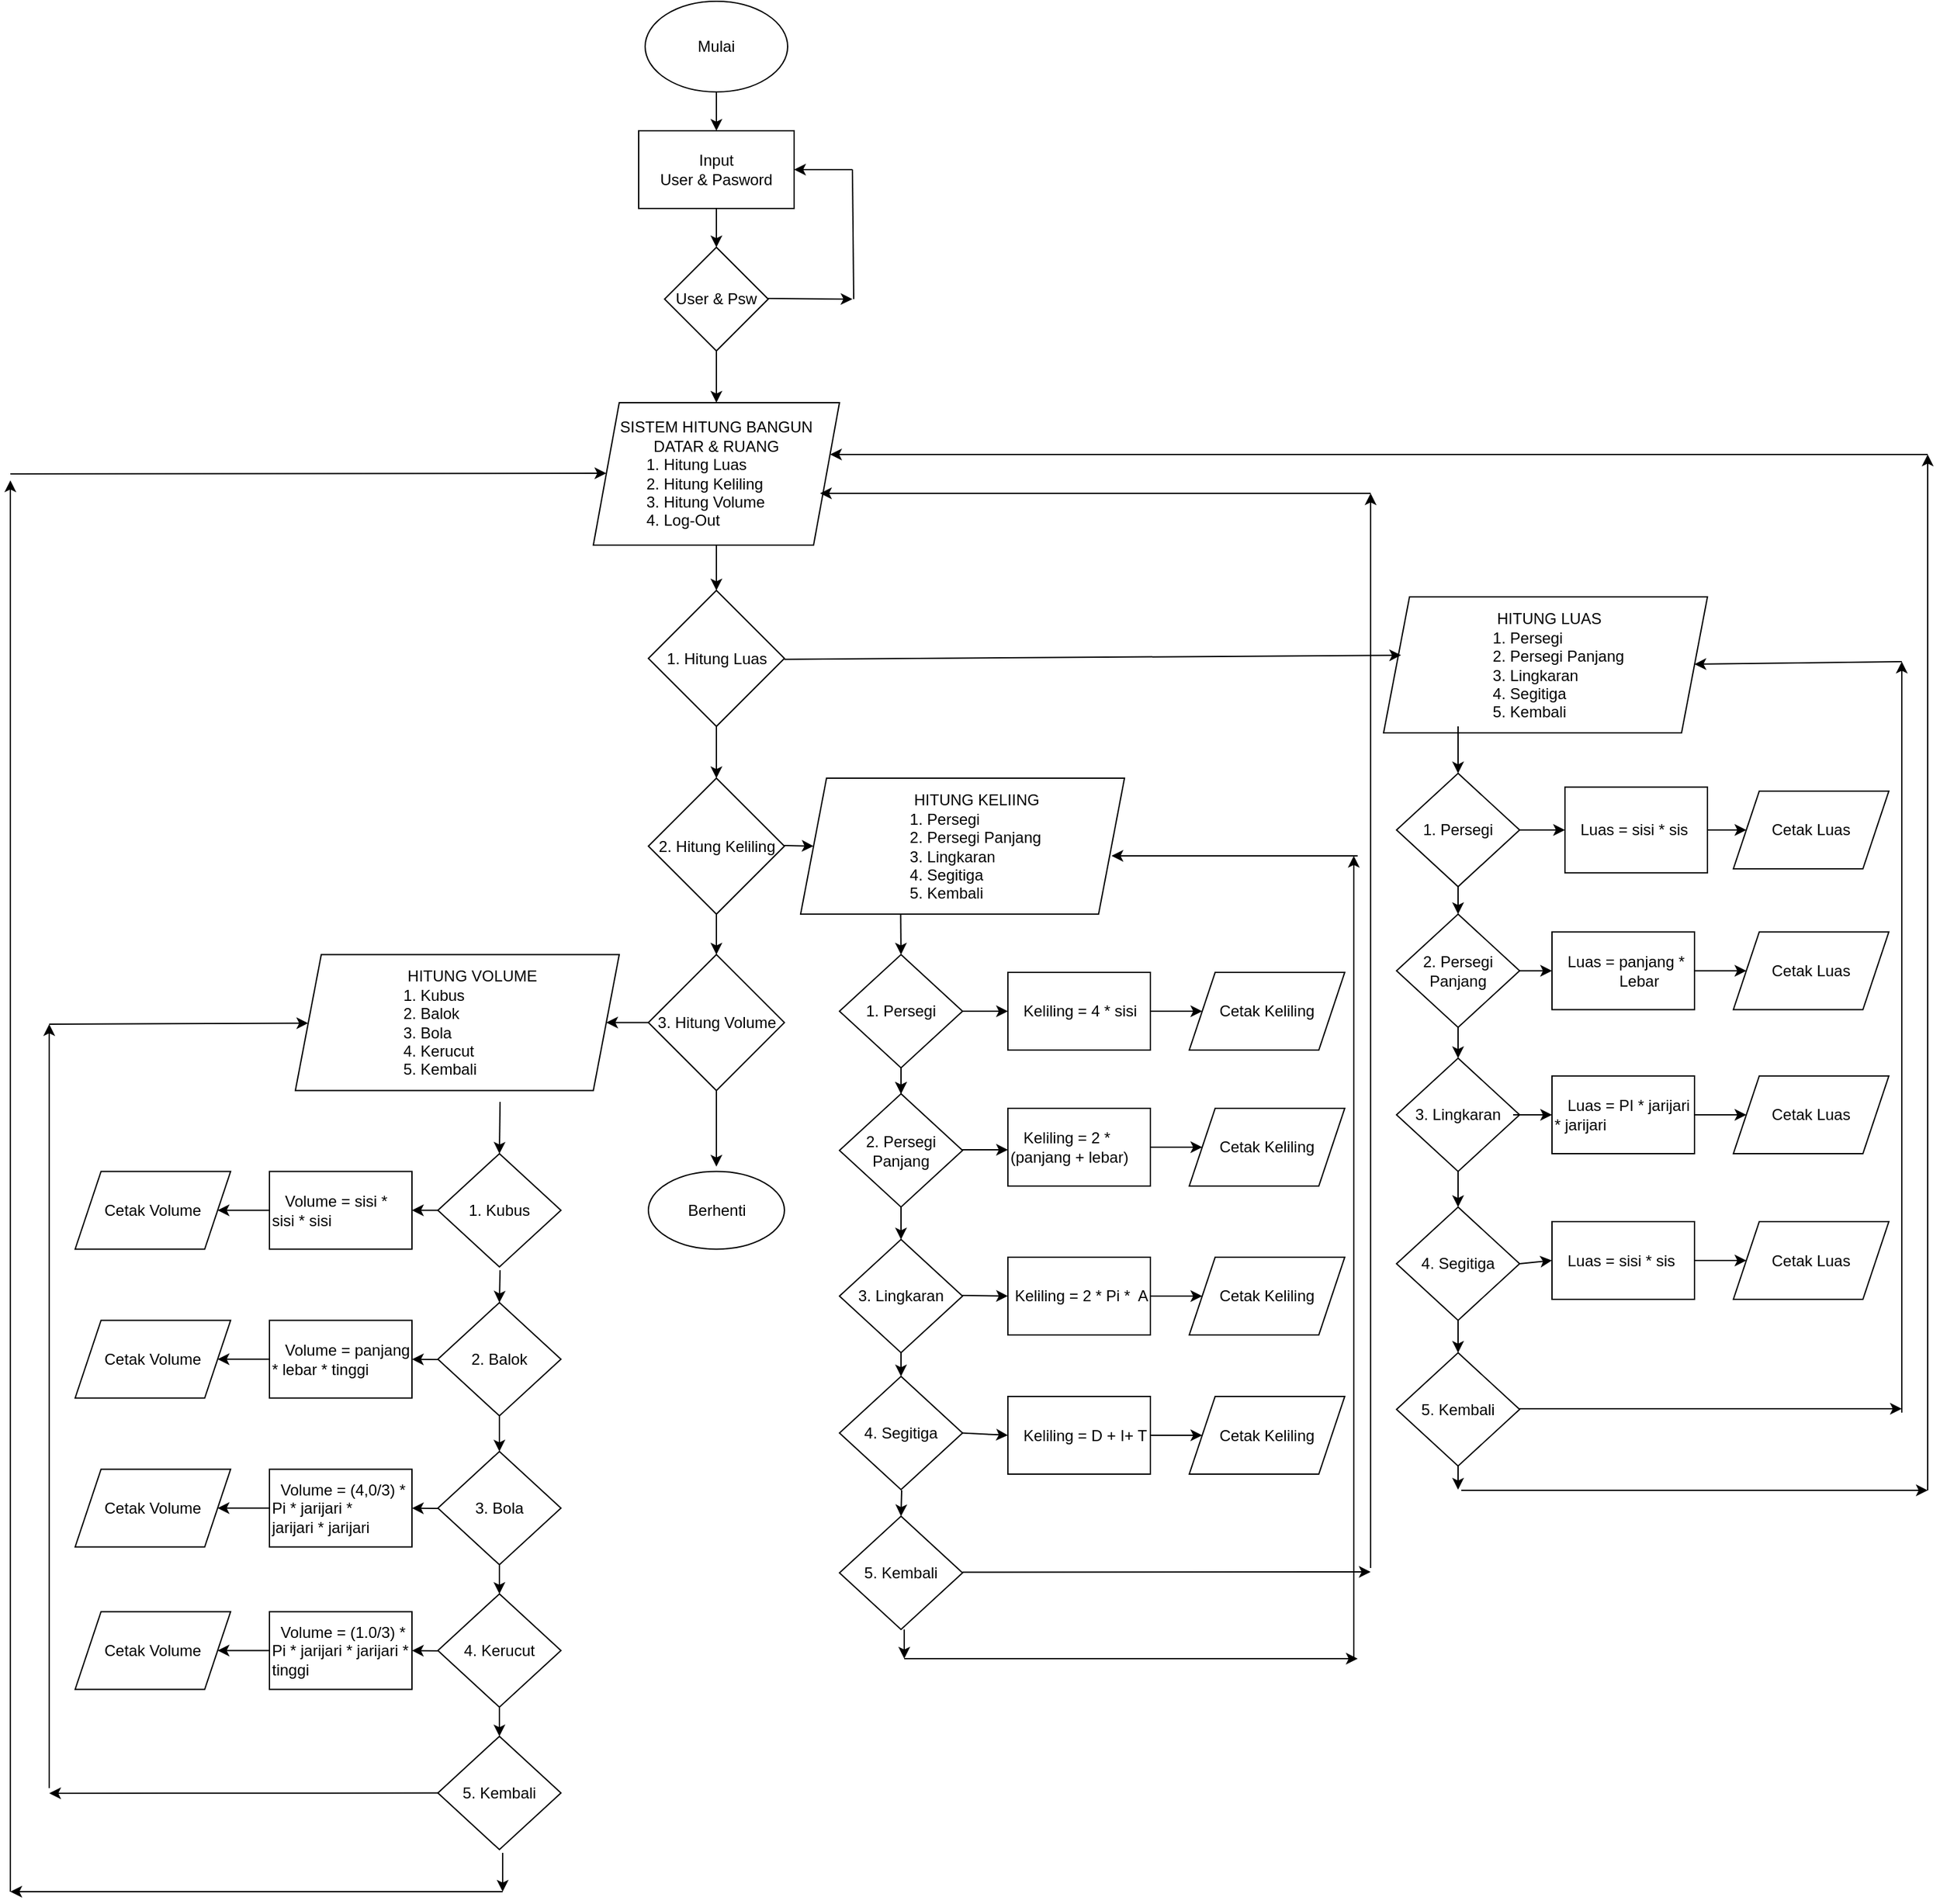<mxfile version="26.1.0">
  <diagram name="Halaman-1" id="3PcKZnxxp-DBiOqIdGMN">
    <mxGraphModel dx="1861" dy="493" grid="1" gridSize="10" guides="1" tooltips="1" connect="1" arrows="1" fold="1" page="1" pageScale="1" pageWidth="827" pageHeight="1169" math="0" shadow="0">
      <root>
        <mxCell id="0" />
        <mxCell id="1" parent="0" />
        <mxCell id="jwof01YbPw_Facb6lPKc-1" value="Mulai" style="ellipse;whiteSpace=wrap;html=1;" parent="1" vertex="1">
          <mxGeometry x="190" y="20" width="110" height="70" as="geometry" />
        </mxCell>
        <mxCell id="jwof01YbPw_Facb6lPKc-2" value="&lt;div style=&quot;&quot;&gt;&amp;nbsp; &amp;nbsp;Luas = sisi * sis&lt;/div&gt;" style="rounded=0;whiteSpace=wrap;html=1;align=left;" parent="1" vertex="1">
          <mxGeometry x="900" y="626.88" width="110" height="66.25" as="geometry" />
        </mxCell>
        <mxCell id="jwof01YbPw_Facb6lPKc-4" value="Input&lt;div&gt;User &amp;amp; Pasword&lt;/div&gt;" style="rounded=0;whiteSpace=wrap;html=1;" parent="1" vertex="1">
          <mxGeometry x="185" y="120" width="120" height="60" as="geometry" />
        </mxCell>
        <mxCell id="jwof01YbPw_Facb6lPKc-5" value="User &amp;amp; Psw" style="rhombus;whiteSpace=wrap;html=1;" parent="1" vertex="1">
          <mxGeometry x="205" y="210" width="80" height="80" as="geometry" />
        </mxCell>
        <mxCell id="jwof01YbPw_Facb6lPKc-7" value="" style="endArrow=classic;html=1;rounded=0;exitX=0.5;exitY=1;exitDx=0;exitDy=0;entryX=0.5;entryY=0;entryDx=0;entryDy=0;" parent="1" source="jwof01YbPw_Facb6lPKc-1" target="jwof01YbPw_Facb6lPKc-4" edge="1">
          <mxGeometry width="50" height="50" relative="1" as="geometry">
            <mxPoint x="400" y="90" as="sourcePoint" />
            <mxPoint x="400" y="120" as="targetPoint" />
          </mxGeometry>
        </mxCell>
        <mxCell id="jwof01YbPw_Facb6lPKc-8" value="" style="endArrow=classic;html=1;rounded=0;exitX=0.5;exitY=1;exitDx=0;exitDy=0;" parent="1" source="jwof01YbPw_Facb6lPKc-4" edge="1">
          <mxGeometry width="50" height="50" relative="1" as="geometry">
            <mxPoint x="399.5" y="180" as="sourcePoint" />
            <mxPoint x="245" y="210" as="targetPoint" />
          </mxGeometry>
        </mxCell>
        <mxCell id="jwof01YbPw_Facb6lPKc-10" value="" style="endArrow=classic;html=1;rounded=0;entryX=1;entryY=0.5;entryDx=0;entryDy=0;" parent="1" target="jwof01YbPw_Facb6lPKc-4" edge="1">
          <mxGeometry width="50" height="50" relative="1" as="geometry">
            <mxPoint x="350" y="150" as="sourcePoint" />
            <mxPoint x="610" y="180" as="targetPoint" />
          </mxGeometry>
        </mxCell>
        <mxCell id="jwof01YbPw_Facb6lPKc-12" value="" style="endArrow=none;html=1;rounded=0;" parent="1" edge="1">
          <mxGeometry width="50" height="50" relative="1" as="geometry">
            <mxPoint x="351" y="250" as="sourcePoint" />
            <mxPoint x="350" y="150" as="targetPoint" />
          </mxGeometry>
        </mxCell>
        <mxCell id="jwof01YbPw_Facb6lPKc-13" value="" style="endArrow=classic;html=1;rounded=0;" parent="1" edge="1">
          <mxGeometry width="50" height="50" relative="1" as="geometry">
            <mxPoint x="285" y="249.5" as="sourcePoint" />
            <mxPoint x="350" y="250" as="targetPoint" />
          </mxGeometry>
        </mxCell>
        <mxCell id="jwof01YbPw_Facb6lPKc-14" value="&lt;div&gt;SISTEM HITUNG BANGUN DATAR &amp;amp; RUANG&lt;/div&gt;&lt;div style=&quot;text-align: left;&quot;&gt;&lt;span style=&quot;background-color: initial;&quot;&gt;&amp;nbsp; &amp;nbsp; &amp;nbsp; &amp;nbsp; &amp;nbsp; &amp;nbsp; 1. Hitung Luas&lt;/span&gt;&lt;/div&gt;&lt;div style=&quot;text-align: left;&quot;&gt;&lt;span style=&quot;background-color: initial;&quot;&gt;&amp;nbsp; &amp;nbsp; &amp;nbsp; &amp;nbsp; &amp;nbsp; &amp;nbsp; 2. Hitung Keliling&lt;/span&gt;&lt;/div&gt;&lt;div style=&quot;text-align: left;&quot;&gt;&lt;span style=&quot;background-color: initial;&quot;&gt;&amp;nbsp; &amp;nbsp; &amp;nbsp; &amp;nbsp; &amp;nbsp; &amp;nbsp; 3. Hitung Volume&lt;/span&gt;&lt;/div&gt;&lt;div style=&quot;text-align: left;&quot;&gt;&lt;span style=&quot;background-color: initial;&quot;&gt;&amp;nbsp; &amp;nbsp; &amp;nbsp; &amp;nbsp; &amp;nbsp; &amp;nbsp; 4. Log-Out&lt;/span&gt;&lt;span style=&quot;background-color: initial; text-align: center;&quot;&gt;&amp;nbsp;&lt;/span&gt;&lt;/div&gt;" style="shape=parallelogram;perimeter=parallelogramPerimeter;whiteSpace=wrap;html=1;fixedSize=1;" parent="1" vertex="1">
          <mxGeometry x="150" y="330" width="190" height="110" as="geometry" />
        </mxCell>
        <mxCell id="jwof01YbPw_Facb6lPKc-17" value="" style="endArrow=classic;html=1;rounded=0;entryX=0.5;entryY=0;entryDx=0;entryDy=0;exitX=0.5;exitY=1;exitDx=0;exitDy=0;" parent="1" source="jwof01YbPw_Facb6lPKc-5" target="jwof01YbPw_Facb6lPKc-14" edge="1">
          <mxGeometry width="50" height="50" relative="1" as="geometry">
            <mxPoint x="400" y="290" as="sourcePoint" />
            <mxPoint x="450" y="240" as="targetPoint" />
          </mxGeometry>
        </mxCell>
        <mxCell id="jwof01YbPw_Facb6lPKc-18" value="&lt;div style=&quot;text-align: left;&quot;&gt;&amp;nbsp; &amp;nbsp; &amp;nbsp; &amp;nbsp;HITUNG LUAS&lt;/div&gt;&lt;div style=&quot;text-align: left;&quot;&gt;&lt;span style=&quot;background-color: initial;&quot;&gt;&amp;nbsp; &amp;nbsp; &amp;nbsp; 1. Persegi&lt;/span&gt;&lt;/div&gt;&lt;div style=&quot;text-align: left;&quot;&gt;&lt;span style=&quot;background-color: initial;&quot;&gt;&amp;nbsp; &amp;nbsp; &amp;nbsp; 2. Persegi Panjang&lt;/span&gt;&lt;/div&gt;&lt;div style=&quot;text-align: left;&quot;&gt;&lt;span style=&quot;background-color: initial;&quot;&gt;&amp;nbsp; &amp;nbsp; &amp;nbsp; 3. Lingkaran&lt;/span&gt;&lt;/div&gt;&lt;div style=&quot;text-align: left;&quot;&gt;&lt;span style=&quot;background-color: initial;&quot;&gt;&amp;nbsp; &amp;nbsp; &amp;nbsp; 4. Segitiga&lt;/span&gt;&lt;/div&gt;&lt;div style=&quot;text-align: left;&quot;&gt;&lt;span style=&quot;background-color: initial;&quot;&gt;&amp;nbsp; &amp;nbsp; &amp;nbsp; 5. Kembali&lt;/span&gt;&lt;/div&gt;" style="shape=parallelogram;perimeter=parallelogramPerimeter;whiteSpace=wrap;html=1;fixedSize=1;" parent="1" vertex="1">
          <mxGeometry x="760" y="480" width="250" height="105" as="geometry" />
        </mxCell>
        <mxCell id="jwof01YbPw_Facb6lPKc-19" value="1. Hitung Luas" style="rhombus;whiteSpace=wrap;html=1;" parent="1" vertex="1">
          <mxGeometry x="192.5" y="475" width="105" height="105" as="geometry" />
        </mxCell>
        <mxCell id="jwof01YbPw_Facb6lPKc-21" value="2. Hitung Keliling" style="rhombus;whiteSpace=wrap;html=1;" parent="1" vertex="1">
          <mxGeometry x="192.5" y="620" width="105" height="105" as="geometry" />
        </mxCell>
        <mxCell id="jwof01YbPw_Facb6lPKc-22" value="3. Hitung Volume" style="rhombus;whiteSpace=wrap;html=1;" parent="1" vertex="1">
          <mxGeometry x="192.5" y="756.25" width="105" height="105" as="geometry" />
        </mxCell>
        <mxCell id="jwof01YbPw_Facb6lPKc-25" value="" style="endArrow=classic;html=1;rounded=0;exitX=0.5;exitY=1;exitDx=0;exitDy=0;entryX=0.5;entryY=0;entryDx=0;entryDy=0;" parent="1" source="jwof01YbPw_Facb6lPKc-14" target="jwof01YbPw_Facb6lPKc-19" edge="1">
          <mxGeometry width="50" height="50" relative="1" as="geometry">
            <mxPoint x="310" y="512.5" as="sourcePoint" />
            <mxPoint x="360" y="462.5" as="targetPoint" />
          </mxGeometry>
        </mxCell>
        <mxCell id="jwof01YbPw_Facb6lPKc-26" value="" style="endArrow=classic;html=1;rounded=0;entryX=0.054;entryY=0.429;entryDx=0;entryDy=0;entryPerimeter=0;" parent="1" target="jwof01YbPw_Facb6lPKc-18" edge="1">
          <mxGeometry width="50" height="50" relative="1" as="geometry">
            <mxPoint x="297.5" y="528.19" as="sourcePoint" />
            <mxPoint x="390" y="527" as="targetPoint" />
          </mxGeometry>
        </mxCell>
        <mxCell id="jwof01YbPw_Facb6lPKc-27" value="" style="endArrow=classic;html=1;rounded=0;exitX=0.5;exitY=1;exitDx=0;exitDy=0;entryX=0.5;entryY=0;entryDx=0;entryDy=0;" parent="1" source="jwof01YbPw_Facb6lPKc-19" target="jwof01YbPw_Facb6lPKc-21" edge="1">
          <mxGeometry width="50" height="50" relative="1" as="geometry">
            <mxPoint x="260" y="600" as="sourcePoint" />
            <mxPoint x="310" y="550" as="targetPoint" />
          </mxGeometry>
        </mxCell>
        <mxCell id="jwof01YbPw_Facb6lPKc-29" value="" style="endArrow=classic;html=1;rounded=0;exitX=0.5;exitY=1;exitDx=0;exitDy=0;entryX=0.5;entryY=0;entryDx=0;entryDy=0;" parent="1" source="jwof01YbPw_Facb6lPKc-21" target="jwof01YbPw_Facb6lPKc-22" edge="1">
          <mxGeometry width="50" height="50" relative="1" as="geometry">
            <mxPoint x="390" y="760" as="sourcePoint" />
            <mxPoint x="440" y="710" as="targetPoint" />
          </mxGeometry>
        </mxCell>
        <mxCell id="jwof01YbPw_Facb6lPKc-30" value="" style="endArrow=classic;html=1;rounded=0;exitX=0.5;exitY=1;exitDx=0;exitDy=0;entryX=0.5;entryY=0;entryDx=0;entryDy=0;" parent="1" source="jwof01YbPw_Facb6lPKc-22" edge="1">
          <mxGeometry width="50" height="50" relative="1" as="geometry">
            <mxPoint x="285" y="890" as="sourcePoint" />
            <mxPoint x="245" y="920" as="targetPoint" />
          </mxGeometry>
        </mxCell>
        <mxCell id="jwof01YbPw_Facb6lPKc-31" value="Berhenti" style="ellipse;whiteSpace=wrap;html=1;" parent="1" vertex="1">
          <mxGeometry x="192.5" y="923.75" width="105" height="60" as="geometry" />
        </mxCell>
        <mxCell id="jwof01YbPw_Facb6lPKc-33" value="&lt;div&gt;1. Persegi&lt;/div&gt;" style="rhombus;whiteSpace=wrap;html=1;" parent="1" vertex="1">
          <mxGeometry x="770" y="616.26" width="95" height="87.5" as="geometry" />
        </mxCell>
        <mxCell id="jwof01YbPw_Facb6lPKc-34" value="Cetak Luas" style="shape=parallelogram;perimeter=parallelogramPerimeter;whiteSpace=wrap;html=1;fixedSize=1;" parent="1" vertex="1">
          <mxGeometry x="1030" y="630" width="120" height="60" as="geometry" />
        </mxCell>
        <mxCell id="jwof01YbPw_Facb6lPKc-35" value="" style="endArrow=classic;html=1;rounded=0;entryX=0.5;entryY=0;entryDx=0;entryDy=0;exitX=0.23;exitY=0.952;exitDx=0;exitDy=0;exitPerimeter=0;" parent="1" source="jwof01YbPw_Facb6lPKc-18" target="jwof01YbPw_Facb6lPKc-33" edge="1">
          <mxGeometry width="50" height="50" relative="1" as="geometry">
            <mxPoint x="818" y="590" as="sourcePoint" />
            <mxPoint x="390" y="710" as="targetPoint" />
          </mxGeometry>
        </mxCell>
        <mxCell id="jwof01YbPw_Facb6lPKc-36" value="" style="endArrow=classic;html=1;rounded=0;entryX=0;entryY=0.5;entryDx=0;entryDy=0;exitX=1;exitY=0.5;exitDx=0;exitDy=0;" parent="1" source="jwof01YbPw_Facb6lPKc-33" target="jwof01YbPw_Facb6lPKc-2" edge="1">
          <mxGeometry width="50" height="50" relative="1" as="geometry">
            <mxPoint x="550" y="654" as="sourcePoint" />
            <mxPoint x="595" y="600" as="targetPoint" />
          </mxGeometry>
        </mxCell>
        <mxCell id="jwof01YbPw_Facb6lPKc-37" value="" style="endArrow=classic;html=1;rounded=0;entryX=0;entryY=0.5;entryDx=0;entryDy=0;exitX=1;exitY=0.5;exitDx=0;exitDy=0;" parent="1" source="jwof01YbPw_Facb6lPKc-2" target="jwof01YbPw_Facb6lPKc-34" edge="1">
          <mxGeometry width="50" height="50" relative="1" as="geometry">
            <mxPoint x="680" y="650" as="sourcePoint" />
            <mxPoint x="810" y="590" as="targetPoint" />
          </mxGeometry>
        </mxCell>
        <mxCell id="jwof01YbPw_Facb6lPKc-38" value="&lt;div&gt;2. Persegi Panjang&lt;/div&gt;" style="rhombus;whiteSpace=wrap;html=1;" parent="1" vertex="1">
          <mxGeometry x="770" y="725" width="95" height="87.5" as="geometry" />
        </mxCell>
        <mxCell id="jwof01YbPw_Facb6lPKc-39" value="&lt;div&gt;3. Lingkaran&lt;/div&gt;" style="rhombus;whiteSpace=wrap;html=1;" parent="1" vertex="1">
          <mxGeometry x="770" y="836.25" width="95" height="87.5" as="geometry" />
        </mxCell>
        <mxCell id="jwof01YbPw_Facb6lPKc-40" value="&lt;div&gt;4. Segitiga&lt;/div&gt;" style="rhombus;whiteSpace=wrap;html=1;" parent="1" vertex="1">
          <mxGeometry x="770" y="951.25" width="95" height="87.5" as="geometry" />
        </mxCell>
        <mxCell id="jwof01YbPw_Facb6lPKc-42" value="&lt;div style=&quot;&quot;&gt;&amp;nbsp; &amp;nbsp;Luas = panjang *&amp;nbsp; &amp;nbsp; &amp;nbsp; &amp;nbsp; &amp;nbsp; &amp;nbsp; &amp;nbsp; &amp;nbsp; &amp;nbsp;Lebar&lt;/div&gt;" style="rounded=0;whiteSpace=wrap;html=1;align=left;" parent="1" vertex="1">
          <mxGeometry x="890" y="738.75" width="110" height="60" as="geometry" />
        </mxCell>
        <mxCell id="jwof01YbPw_Facb6lPKc-43" value="Cetak Luas" style="shape=parallelogram;perimeter=parallelogramPerimeter;whiteSpace=wrap;html=1;fixedSize=1;" parent="1" vertex="1">
          <mxGeometry x="1030" y="738.75" width="120" height="60" as="geometry" />
        </mxCell>
        <mxCell id="jwof01YbPw_Facb6lPKc-44" value="" style="endArrow=classic;html=1;rounded=0;entryX=0;entryY=0.5;entryDx=0;entryDy=0;exitX=1;exitY=0.5;exitDx=0;exitDy=0;" parent="1" source="jwof01YbPw_Facb6lPKc-42" target="jwof01YbPw_Facb6lPKc-43" edge="1">
          <mxGeometry width="50" height="50" relative="1" as="geometry">
            <mxPoint x="680" y="770" as="sourcePoint" />
            <mxPoint x="810" y="710" as="targetPoint" />
          </mxGeometry>
        </mxCell>
        <mxCell id="jwof01YbPw_Facb6lPKc-45" value="" style="endArrow=classic;html=1;rounded=0;entryX=0;entryY=0.5;entryDx=0;entryDy=0;exitX=1;exitY=0.5;exitDx=0;exitDy=0;" parent="1" source="jwof01YbPw_Facb6lPKc-38" target="jwof01YbPw_Facb6lPKc-42" edge="1">
          <mxGeometry width="50" height="50" relative="1" as="geometry">
            <mxPoint x="860" y="760" as="sourcePoint" />
            <mxPoint x="595" y="725" as="targetPoint" />
          </mxGeometry>
        </mxCell>
        <mxCell id="jwof01YbPw_Facb6lPKc-46" value="&lt;div style=&quot;&quot;&gt;&amp;nbsp; &amp;nbsp;Luas = PI * jarijari *&amp;nbsp;&lt;span style=&quot;background-color: transparent; color: light-dark(rgb(0, 0, 0), rgb(255, 255, 255));&quot;&gt;jarijari&lt;/span&gt;&lt;/div&gt;" style="rounded=0;whiteSpace=wrap;html=1;align=left;" parent="1" vertex="1">
          <mxGeometry x="890" y="850" width="110" height="60" as="geometry" />
        </mxCell>
        <mxCell id="jwof01YbPw_Facb6lPKc-47" value="Cetak Luas" style="shape=parallelogram;perimeter=parallelogramPerimeter;whiteSpace=wrap;html=1;fixedSize=1;" parent="1" vertex="1">
          <mxGeometry x="1030" y="850" width="120" height="60" as="geometry" />
        </mxCell>
        <mxCell id="jwof01YbPw_Facb6lPKc-48" value="" style="endArrow=classic;html=1;rounded=0;entryX=0;entryY=0.5;entryDx=0;entryDy=0;exitX=1;exitY=0.5;exitDx=0;exitDy=0;" parent="1" source="jwof01YbPw_Facb6lPKc-46" target="jwof01YbPw_Facb6lPKc-47" edge="1">
          <mxGeometry width="50" height="50" relative="1" as="geometry">
            <mxPoint x="680" y="890" as="sourcePoint" />
            <mxPoint x="810" y="830" as="targetPoint" />
          </mxGeometry>
        </mxCell>
        <mxCell id="jwof01YbPw_Facb6lPKc-49" value="" style="endArrow=classic;html=1;rounded=0;entryX=0;entryY=0.5;entryDx=0;entryDy=0;" parent="1" target="jwof01YbPw_Facb6lPKc-46" edge="1">
          <mxGeometry width="50" height="50" relative="1" as="geometry">
            <mxPoint x="860" y="880" as="sourcePoint" />
            <mxPoint x="595" y="845" as="targetPoint" />
          </mxGeometry>
        </mxCell>
        <mxCell id="jwof01YbPw_Facb6lPKc-50" value="&lt;div style=&quot;&quot;&gt;&amp;nbsp; &amp;nbsp;Luas = sisi * sis&lt;/div&gt;" style="rounded=0;whiteSpace=wrap;html=1;align=left;" parent="1" vertex="1">
          <mxGeometry x="890" y="962.5" width="110" height="60" as="geometry" />
        </mxCell>
        <mxCell id="jwof01YbPw_Facb6lPKc-51" value="Cetak Luas" style="shape=parallelogram;perimeter=parallelogramPerimeter;whiteSpace=wrap;html=1;fixedSize=1;" parent="1" vertex="1">
          <mxGeometry x="1030" y="962.5" width="120" height="60" as="geometry" />
        </mxCell>
        <mxCell id="jwof01YbPw_Facb6lPKc-52" value="" style="endArrow=classic;html=1;rounded=0;entryX=0;entryY=0.5;entryDx=0;entryDy=0;exitX=1;exitY=0.5;exitDx=0;exitDy=0;" parent="1" source="jwof01YbPw_Facb6lPKc-50" target="jwof01YbPw_Facb6lPKc-51" edge="1">
          <mxGeometry width="50" height="50" relative="1" as="geometry">
            <mxPoint x="680" y="1002.5" as="sourcePoint" />
            <mxPoint x="810" y="942.5" as="targetPoint" />
          </mxGeometry>
        </mxCell>
        <mxCell id="jwof01YbPw_Facb6lPKc-53" value="" style="endArrow=classic;html=1;rounded=0;entryX=0;entryY=0.5;entryDx=0;entryDy=0;exitX=1;exitY=0.5;exitDx=0;exitDy=0;" parent="1" source="jwof01YbPw_Facb6lPKc-40" target="jwof01YbPw_Facb6lPKc-50" edge="1">
          <mxGeometry width="50" height="50" relative="1" as="geometry">
            <mxPoint x="545" y="1007.5" as="sourcePoint" />
            <mxPoint x="595" y="957.5" as="targetPoint" />
          </mxGeometry>
        </mxCell>
        <mxCell id="jwof01YbPw_Facb6lPKc-54" value="" style="endArrow=classic;html=1;rounded=0;entryX=0.5;entryY=0;entryDx=0;entryDy=0;exitX=0.5;exitY=1;exitDx=0;exitDy=0;" parent="1" source="jwof01YbPw_Facb6lPKc-33" target="jwof01YbPw_Facb6lPKc-38" edge="1">
          <mxGeometry width="50" height="50" relative="1" as="geometry">
            <mxPoint x="500" y="700" as="sourcePoint" />
            <mxPoint x="440" y="810" as="targetPoint" />
          </mxGeometry>
        </mxCell>
        <mxCell id="jwof01YbPw_Facb6lPKc-55" value="" style="endArrow=classic;html=1;rounded=0;entryX=0.5;entryY=0;entryDx=0;entryDy=0;exitX=0.5;exitY=1;exitDx=0;exitDy=0;" parent="1" source="jwof01YbPw_Facb6lPKc-38" target="jwof01YbPw_Facb6lPKc-39" edge="1">
          <mxGeometry width="50" height="50" relative="1" as="geometry">
            <mxPoint x="508" y="708" as="sourcePoint" />
            <mxPoint x="508" y="740" as="targetPoint" />
          </mxGeometry>
        </mxCell>
        <mxCell id="jwof01YbPw_Facb6lPKc-56" value="" style="endArrow=classic;html=1;rounded=0;exitX=0.5;exitY=1;exitDx=0;exitDy=0;entryX=0.5;entryY=0;entryDx=0;entryDy=0;" parent="1" source="jwof01YbPw_Facb6lPKc-39" target="jwof01YbPw_Facb6lPKc-40" edge="1">
          <mxGeometry width="50" height="50" relative="1" as="geometry">
            <mxPoint x="390" y="860" as="sourcePoint" />
            <mxPoint x="440" y="810" as="targetPoint" />
          </mxGeometry>
        </mxCell>
        <mxCell id="jwof01YbPw_Facb6lPKc-58" value="" style="endArrow=classic;html=1;rounded=0;exitX=0.5;exitY=1;exitDx=0;exitDy=0;" parent="1" source="jwof01YbPw_Facb6lPKc-40" target="jwof01YbPw_Facb6lPKc-63" edge="1">
          <mxGeometry width="50" height="50" relative="1" as="geometry">
            <mxPoint x="390" y="960" as="sourcePoint" />
            <mxPoint x="499.928" y="1073.306" as="targetPoint" />
          </mxGeometry>
        </mxCell>
        <mxCell id="jwof01YbPw_Facb6lPKc-63" value="&lt;div&gt;5. Kembali&lt;/div&gt;" style="rhombus;whiteSpace=wrap;html=1;" parent="1" vertex="1">
          <mxGeometry x="770" y="1063.75" width="95" height="87.5" as="geometry" />
        </mxCell>
        <mxCell id="IACHFy9Nv5qsioYyiWCU-2" value="" style="endArrow=classic;html=1;rounded=0;exitX=0.5;exitY=1;exitDx=0;exitDy=0;entryX=0.5;entryY=0;entryDx=0;entryDy=0;" parent="1" source="jwof01YbPw_Facb6lPKc-63" edge="1">
          <mxGeometry width="50" height="50" relative="1" as="geometry">
            <mxPoint x="661.12" y="1200" as="sourcePoint" />
            <mxPoint x="817.5" y="1169.5" as="targetPoint" />
          </mxGeometry>
        </mxCell>
        <mxCell id="IACHFy9Nv5qsioYyiWCU-3" value="" style="endArrow=classic;html=1;rounded=0;exitX=0.947;exitY=0.506;exitDx=0;exitDy=0;exitPerimeter=0;" parent="1" edge="1">
          <mxGeometry width="50" height="50" relative="1" as="geometry">
            <mxPoint x="864.995" y="1107.025" as="sourcePoint" />
            <mxPoint x="1160" y="1107" as="targetPoint" />
          </mxGeometry>
        </mxCell>
        <mxCell id="IACHFy9Nv5qsioYyiWCU-5" value="" style="endArrow=classic;html=1;rounded=0;" parent="1" edge="1">
          <mxGeometry width="50" height="50" relative="1" as="geometry">
            <mxPoint x="1160" y="1110" as="sourcePoint" />
            <mxPoint x="1160" y="530" as="targetPoint" />
          </mxGeometry>
        </mxCell>
        <mxCell id="IACHFy9Nv5qsioYyiWCU-6" value="" style="endArrow=classic;html=1;rounded=0;" parent="1" edge="1">
          <mxGeometry width="50" height="50" relative="1" as="geometry">
            <mxPoint x="1160" y="530" as="sourcePoint" />
            <mxPoint x="1000" y="532" as="targetPoint" />
          </mxGeometry>
        </mxCell>
        <mxCell id="IACHFy9Nv5qsioYyiWCU-8" value="" style="endArrow=classic;html=1;rounded=0;" parent="1" edge="1">
          <mxGeometry width="50" height="50" relative="1" as="geometry">
            <mxPoint x="820" y="1170" as="sourcePoint" />
            <mxPoint x="1180" y="1170" as="targetPoint" />
          </mxGeometry>
        </mxCell>
        <mxCell id="IACHFy9Nv5qsioYyiWCU-10" value="" style="endArrow=classic;html=1;rounded=0;" parent="1" edge="1">
          <mxGeometry width="50" height="50" relative="1" as="geometry">
            <mxPoint x="1180" y="1170" as="sourcePoint" />
            <mxPoint x="1180" y="370" as="targetPoint" />
          </mxGeometry>
        </mxCell>
        <mxCell id="IACHFy9Nv5qsioYyiWCU-12" value="" style="endArrow=classic;html=1;rounded=0;entryX=0.962;entryY=0.631;entryDx=0;entryDy=0;entryPerimeter=0;" parent="1" edge="1">
          <mxGeometry width="50" height="50" relative="1" as="geometry">
            <mxPoint x="1180" y="370" as="sourcePoint" />
            <mxPoint x="332.78" y="370.0" as="targetPoint" />
          </mxGeometry>
        </mxCell>
        <mxCell id="IACHFy9Nv5qsioYyiWCU-13" value="&lt;div style=&quot;text-align: left;&quot;&gt;&amp;nbsp; &amp;nbsp; &amp;nbsp; &amp;nbsp;HITUNG KELIING&lt;/div&gt;&lt;div style=&quot;text-align: left;&quot;&gt;&lt;span style=&quot;background-color: initial;&quot;&gt;&amp;nbsp; &amp;nbsp; &amp;nbsp; 1. Persegi&lt;/span&gt;&lt;/div&gt;&lt;div style=&quot;text-align: left;&quot;&gt;&lt;span style=&quot;background-color: initial;&quot;&gt;&amp;nbsp; &amp;nbsp; &amp;nbsp; 2. Persegi Panjang&lt;/span&gt;&lt;/div&gt;&lt;div style=&quot;text-align: left;&quot;&gt;&lt;span style=&quot;background-color: initial;&quot;&gt;&amp;nbsp; &amp;nbsp; &amp;nbsp; 3. Lingkaran&lt;/span&gt;&lt;/div&gt;&lt;div style=&quot;text-align: left;&quot;&gt;&lt;span style=&quot;background-color: initial;&quot;&gt;&amp;nbsp; &amp;nbsp; &amp;nbsp; 4. Segitiga&lt;/span&gt;&lt;/div&gt;&lt;div style=&quot;text-align: left;&quot;&gt;&lt;span style=&quot;background-color: initial;&quot;&gt;&amp;nbsp; &amp;nbsp; &amp;nbsp; 5. &lt;/span&gt;&lt;span style=&quot;background-color: transparent; color: light-dark(rgb(0, 0, 0), rgb(255, 255, 255));&quot;&gt;Kembali&lt;/span&gt;&lt;/div&gt;" style="shape=parallelogram;perimeter=parallelogramPerimeter;whiteSpace=wrap;html=1;fixedSize=1;" parent="1" vertex="1">
          <mxGeometry x="310" y="620" width="250" height="105" as="geometry" />
        </mxCell>
        <mxCell id="IACHFy9Nv5qsioYyiWCU-14" value="" style="endArrow=classic;html=1;rounded=0;entryX=0.5;entryY=0;entryDx=0;entryDy=0;" parent="1" target="IACHFy9Nv5qsioYyiWCU-89" edge="1">
          <mxGeometry width="50" height="50" relative="1" as="geometry">
            <mxPoint x="387.24" y="725" as="sourcePoint" />
            <mxPoint x="387.002" y="804.369" as="targetPoint" />
          </mxGeometry>
        </mxCell>
        <mxCell id="IACHFy9Nv5qsioYyiWCU-15" value="" style="endArrow=classic;html=1;rounded=0;entryX=1;entryY=0.5;entryDx=0;entryDy=0;" parent="1" edge="1">
          <mxGeometry width="50" height="50" relative="1" as="geometry">
            <mxPoint x="740" y="680" as="sourcePoint" />
            <mxPoint x="550" y="680" as="targetPoint" />
          </mxGeometry>
        </mxCell>
        <mxCell id="IACHFy9Nv5qsioYyiWCU-86" value="" style="edgeStyle=orthogonalEdgeStyle;rounded=0;orthogonalLoop=1;jettySize=auto;html=1;" parent="1" edge="1">
          <mxGeometry relative="1" as="geometry">
            <mxPoint x="-372.5" y="843.75" as="sourcePoint" />
          </mxGeometry>
        </mxCell>
        <mxCell id="IACHFy9Nv5qsioYyiWCU-17" value="&lt;div style=&quot;&quot;&gt;&amp;nbsp; &amp;nbsp;Keliling = 4 * sisi&lt;/div&gt;" style="rounded=0;whiteSpace=wrap;html=1;align=left;" parent="1" vertex="1">
          <mxGeometry x="470" y="770" width="110" height="60" as="geometry" />
        </mxCell>
        <mxCell id="IACHFy9Nv5qsioYyiWCU-26" value="&lt;div style=&quot;text-align: left;&quot;&gt;&amp;nbsp; &amp;nbsp; &amp;nbsp; &amp;nbsp;HITUNG VOLUME&lt;/div&gt;&lt;div style=&quot;text-align: left;&quot;&gt;&lt;span style=&quot;background-color: initial;&quot;&gt;&amp;nbsp; &amp;nbsp; &amp;nbsp; 1. Kubus&lt;/span&gt;&lt;/div&gt;&lt;div style=&quot;text-align: left;&quot;&gt;&lt;span style=&quot;background-color: initial;&quot;&gt;&amp;nbsp; &amp;nbsp; &amp;nbsp; 2. Balok&lt;/span&gt;&lt;/div&gt;&lt;div style=&quot;text-align: left;&quot;&gt;&lt;span style=&quot;background-color: initial;&quot;&gt;&amp;nbsp; &amp;nbsp; &amp;nbsp; 3. Bola&lt;/span&gt;&lt;/div&gt;&lt;div style=&quot;text-align: left;&quot;&gt;&lt;span style=&quot;background-color: initial;&quot;&gt;&amp;nbsp; &amp;nbsp; &amp;nbsp; 4. Kerucut&lt;/span&gt;&lt;/div&gt;&lt;div style=&quot;text-align: left;&quot;&gt;&lt;span style=&quot;background-color: initial;&quot;&gt;&amp;nbsp; &amp;nbsp; &amp;nbsp; 5. Kembali&lt;/span&gt;&lt;/div&gt;" style="shape=parallelogram;perimeter=parallelogramPerimeter;whiteSpace=wrap;html=1;fixedSize=1;" parent="1" vertex="1">
          <mxGeometry x="-80" y="756.25" width="250" height="105" as="geometry" />
        </mxCell>
        <mxCell id="IACHFy9Nv5qsioYyiWCU-27" value="" style="endArrow=classic;html=1;rounded=0;entryX=1;entryY=0.5;entryDx=0;entryDy=0;exitX=0;exitY=0.5;exitDx=0;exitDy=0;" parent="1" source="jwof01YbPw_Facb6lPKc-22" target="IACHFy9Nv5qsioYyiWCU-26" edge="1">
          <mxGeometry width="50" height="50" relative="1" as="geometry">
            <mxPoint x="190" y="820" as="sourcePoint" />
            <mxPoint x="-210" y="760" as="targetPoint" />
          </mxGeometry>
        </mxCell>
        <mxCell id="IACHFy9Nv5qsioYyiWCU-29" value="" style="endArrow=classic;html=1;rounded=0;exitX=1;exitY=0.5;exitDx=0;exitDy=0;" parent="1" source="IACHFy9Nv5qsioYyiWCU-89" edge="1">
          <mxGeometry width="50" height="50" relative="1" as="geometry">
            <mxPoint x="510" y="750" as="sourcePoint" />
            <mxPoint x="470" y="800" as="targetPoint" />
          </mxGeometry>
        </mxCell>
        <mxCell id="IACHFy9Nv5qsioYyiWCU-30" value="&lt;div style=&quot;&quot;&gt;&amp;nbsp; &amp;nbsp;Keliling = 2 * (panjang + lebar)&lt;/div&gt;" style="rounded=0;whiteSpace=wrap;html=1;align=left;" parent="1" vertex="1">
          <mxGeometry x="470" y="875" width="110" height="60" as="geometry" />
        </mxCell>
        <mxCell id="IACHFy9Nv5qsioYyiWCU-31" value="Cetak Keliling" style="shape=parallelogram;perimeter=parallelogramPerimeter;whiteSpace=wrap;html=1;fixedSize=1;" parent="1" vertex="1">
          <mxGeometry x="610" y="770" width="120" height="60" as="geometry" />
        </mxCell>
        <mxCell id="IACHFy9Nv5qsioYyiWCU-34" value="&lt;div style=&quot;&quot;&gt;&amp;nbsp;Keliling = 2 * Pi *&amp;nbsp; A&lt;/div&gt;" style="rounded=0;whiteSpace=wrap;html=1;align=left;" parent="1" vertex="1">
          <mxGeometry x="470" y="990" width="110" height="60" as="geometry" />
        </mxCell>
        <mxCell id="IACHFy9Nv5qsioYyiWCU-38" value="&lt;div style=&quot;&quot;&gt;&amp;nbsp; &amp;nbsp;Keliling = D + I+ T&lt;/div&gt;" style="rounded=0;whiteSpace=wrap;html=1;align=left;" parent="1" vertex="1">
          <mxGeometry x="470" y="1097.5" width="110" height="60" as="geometry" />
        </mxCell>
        <mxCell id="IACHFy9Nv5qsioYyiWCU-42" value="&lt;div style=&quot;&quot;&gt;&amp;nbsp; &amp;nbsp;Volume = sisi * sisi * sisi&lt;/div&gt;" style="rounded=0;whiteSpace=wrap;html=1;align=left;" parent="1" vertex="1">
          <mxGeometry x="-100" y="923.75" width="110" height="60" as="geometry" />
        </mxCell>
        <mxCell id="IACHFy9Nv5qsioYyiWCU-43" value="Cetak Volume" style="shape=parallelogram;perimeter=parallelogramPerimeter;whiteSpace=wrap;html=1;fixedSize=1;" parent="1" vertex="1">
          <mxGeometry x="-250" y="923.75" width="120" height="60" as="geometry" />
        </mxCell>
        <mxCell id="IACHFy9Nv5qsioYyiWCU-44" value="" style="endArrow=classic;html=1;rounded=0;entryX=1;entryY=0.5;entryDx=0;entryDy=0;exitX=0;exitY=0.5;exitDx=0;exitDy=0;" parent="1" source="IACHFy9Nv5qsioYyiWCU-58" target="IACHFy9Nv5qsioYyiWCU-42" edge="1">
          <mxGeometry width="50" height="50" relative="1" as="geometry">
            <mxPoint x="20" y="954" as="sourcePoint" />
            <mxPoint x="190" y="913.75" as="targetPoint" />
          </mxGeometry>
        </mxCell>
        <mxCell id="IACHFy9Nv5qsioYyiWCU-45" value="" style="endArrow=classic;html=1;rounded=0;exitX=0;exitY=0.5;exitDx=0;exitDy=0;entryX=1;entryY=0.5;entryDx=0;entryDy=0;" parent="1" source="IACHFy9Nv5qsioYyiWCU-42" target="IACHFy9Nv5qsioYyiWCU-43" edge="1">
          <mxGeometry width="50" height="50" relative="1" as="geometry">
            <mxPoint x="140" y="963.75" as="sourcePoint" />
            <mxPoint x="190" y="913.75" as="targetPoint" />
          </mxGeometry>
        </mxCell>
        <mxCell id="IACHFy9Nv5qsioYyiWCU-46" value="" style="endArrow=classic;html=1;rounded=0;" parent="1" edge="1">
          <mxGeometry width="50" height="50" relative="1" as="geometry">
            <mxPoint x="580" y="800" as="sourcePoint" />
            <mxPoint x="620" y="800" as="targetPoint" />
          </mxGeometry>
        </mxCell>
        <mxCell id="IACHFy9Nv5qsioYyiWCU-47" value="" style="endArrow=classic;html=1;rounded=0;" parent="1" edge="1">
          <mxGeometry width="50" height="50" relative="1" as="geometry">
            <mxPoint x="430" y="907" as="sourcePoint" />
            <mxPoint x="470" y="907" as="targetPoint" />
          </mxGeometry>
        </mxCell>
        <mxCell id="IACHFy9Nv5qsioYyiWCU-48" value="" style="endArrow=classic;html=1;rounded=0;" parent="1" edge="1">
          <mxGeometry width="50" height="50" relative="1" as="geometry">
            <mxPoint x="435" y="1019.5" as="sourcePoint" />
            <mxPoint x="470" y="1020" as="targetPoint" />
          </mxGeometry>
        </mxCell>
        <mxCell id="IACHFy9Nv5qsioYyiWCU-51" value="" style="endArrow=classic;html=1;rounded=0;" parent="1" edge="1">
          <mxGeometry width="50" height="50" relative="1" as="geometry">
            <mxPoint x="80" y="1480" as="sourcePoint" />
            <mxPoint x="-300" y="1480" as="targetPoint" />
          </mxGeometry>
        </mxCell>
        <mxCell id="IACHFy9Nv5qsioYyiWCU-55" value="" style="endArrow=classic;html=1;rounded=0;entryX=0;entryY=0.5;entryDx=0;entryDy=0;" parent="1" target="IACHFy9Nv5qsioYyiWCU-13" edge="1">
          <mxGeometry width="50" height="50" relative="1" as="geometry">
            <mxPoint x="297.5" y="672" as="sourcePoint" />
            <mxPoint x="558.25" y="672.93" as="targetPoint" />
          </mxGeometry>
        </mxCell>
        <mxCell id="IACHFy9Nv5qsioYyiWCU-56" value="" style="endArrow=classic;html=1;rounded=0;" parent="1" edge="1">
          <mxGeometry width="50" height="50" relative="1" as="geometry">
            <mxPoint x="-300" y="1480" as="sourcePoint" />
            <mxPoint x="-300" y="390" as="targetPoint" />
          </mxGeometry>
        </mxCell>
        <mxCell id="IACHFy9Nv5qsioYyiWCU-57" value="" style="endArrow=classic;html=1;rounded=0;" parent="1" edge="1">
          <mxGeometry width="50" height="50" relative="1" as="geometry">
            <mxPoint x="-300" y="385" as="sourcePoint" />
            <mxPoint x="160" y="384.5" as="targetPoint" />
          </mxGeometry>
        </mxCell>
        <mxCell id="IACHFy9Nv5qsioYyiWCU-58" value="&lt;div&gt;1. Kubus&lt;/div&gt;" style="rhombus;whiteSpace=wrap;html=1;" parent="1" vertex="1">
          <mxGeometry x="30" y="910" width="95" height="87.5" as="geometry" />
        </mxCell>
        <mxCell id="IACHFy9Nv5qsioYyiWCU-59" value="" style="endArrow=classic;html=1;rounded=0;entryX=0.5;entryY=0;entryDx=0;entryDy=0;" parent="1" target="IACHFy9Nv5qsioYyiWCU-58" edge="1">
          <mxGeometry width="50" height="50" relative="1" as="geometry">
            <mxPoint x="78" y="870" as="sourcePoint" />
            <mxPoint x="130" y="817.5" as="targetPoint" />
          </mxGeometry>
        </mxCell>
        <mxCell id="IACHFy9Nv5qsioYyiWCU-60" value="&lt;div&gt;2. Balok&lt;/div&gt;" style="rhombus;whiteSpace=wrap;html=1;" parent="1" vertex="1">
          <mxGeometry x="30" y="1025" width="95" height="87.5" as="geometry" />
        </mxCell>
        <mxCell id="IACHFy9Nv5qsioYyiWCU-61" value="&lt;div&gt;3. Bola&lt;/div&gt;" style="rhombus;whiteSpace=wrap;html=1;" parent="1" vertex="1">
          <mxGeometry x="30" y="1140" width="95" height="87.5" as="geometry" />
        </mxCell>
        <mxCell id="IACHFy9Nv5qsioYyiWCU-62" value="&lt;div&gt;4. Kerucut&lt;/div&gt;" style="rhombus;whiteSpace=wrap;html=1;" parent="1" vertex="1">
          <mxGeometry x="30" y="1250" width="95" height="87.5" as="geometry" />
        </mxCell>
        <mxCell id="IACHFy9Nv5qsioYyiWCU-63" value="&lt;div&gt;5. Kembali&lt;/div&gt;" style="rhombus;whiteSpace=wrap;html=1;" parent="1" vertex="1">
          <mxGeometry x="30" y="1360" width="95" height="87.5" as="geometry" />
        </mxCell>
        <mxCell id="IACHFy9Nv5qsioYyiWCU-64" value="&lt;div style=&quot;&quot;&gt;&amp;nbsp; &amp;nbsp;Volume = panjang * lebar * tinggi&lt;/div&gt;" style="rounded=0;whiteSpace=wrap;html=1;align=left;" parent="1" vertex="1">
          <mxGeometry x="-100" y="1038.75" width="110" height="60" as="geometry" />
        </mxCell>
        <mxCell id="IACHFy9Nv5qsioYyiWCU-65" value="Cetak Volume" style="shape=parallelogram;perimeter=parallelogramPerimeter;whiteSpace=wrap;html=1;fixedSize=1;" parent="1" vertex="1">
          <mxGeometry x="-250" y="1038.75" width="120" height="60" as="geometry" />
        </mxCell>
        <mxCell id="IACHFy9Nv5qsioYyiWCU-66" value="" style="endArrow=classic;html=1;rounded=0;entryX=1;entryY=0.5;entryDx=0;entryDy=0;exitX=0;exitY=0.5;exitDx=0;exitDy=0;" parent="1" target="IACHFy9Nv5qsioYyiWCU-64" edge="1">
          <mxGeometry width="50" height="50" relative="1" as="geometry">
            <mxPoint x="30" y="1069" as="sourcePoint" />
            <mxPoint x="190" y="1028.75" as="targetPoint" />
          </mxGeometry>
        </mxCell>
        <mxCell id="IACHFy9Nv5qsioYyiWCU-67" value="" style="endArrow=classic;html=1;rounded=0;exitX=0;exitY=0.5;exitDx=0;exitDy=0;entryX=1;entryY=0.5;entryDx=0;entryDy=0;" parent="1" source="IACHFy9Nv5qsioYyiWCU-64" target="IACHFy9Nv5qsioYyiWCU-65" edge="1">
          <mxGeometry width="50" height="50" relative="1" as="geometry">
            <mxPoint x="140" y="1078.75" as="sourcePoint" />
            <mxPoint x="190" y="1028.75" as="targetPoint" />
          </mxGeometry>
        </mxCell>
        <mxCell id="IACHFy9Nv5qsioYyiWCU-68" value="&lt;div style=&quot;&quot;&gt;&amp;nbsp; Volume = (4,0/3) * Pi * jarijari * jarijari&amp;nbsp;*&amp;nbsp;&lt;span style=&quot;background-color: transparent; color: light-dark(rgb(0, 0, 0), rgb(255, 255, 255));&quot;&gt;jarijari&lt;/span&gt;&lt;/div&gt;" style="rounded=0;whiteSpace=wrap;html=1;align=left;" parent="1" vertex="1">
          <mxGeometry x="-100" y="1153.75" width="110" height="60" as="geometry" />
        </mxCell>
        <mxCell id="IACHFy9Nv5qsioYyiWCU-69" value="Cetak Volume" style="shape=parallelogram;perimeter=parallelogramPerimeter;whiteSpace=wrap;html=1;fixedSize=1;" parent="1" vertex="1">
          <mxGeometry x="-250" y="1153.75" width="120" height="60" as="geometry" />
        </mxCell>
        <mxCell id="IACHFy9Nv5qsioYyiWCU-70" value="" style="endArrow=classic;html=1;rounded=0;entryX=1;entryY=0.5;entryDx=0;entryDy=0;exitX=0;exitY=0.5;exitDx=0;exitDy=0;" parent="1" target="IACHFy9Nv5qsioYyiWCU-68" edge="1">
          <mxGeometry width="50" height="50" relative="1" as="geometry">
            <mxPoint x="30" y="1184" as="sourcePoint" />
            <mxPoint x="190" y="1143.75" as="targetPoint" />
          </mxGeometry>
        </mxCell>
        <mxCell id="IACHFy9Nv5qsioYyiWCU-71" value="" style="endArrow=classic;html=1;rounded=0;exitX=0;exitY=0.5;exitDx=0;exitDy=0;entryX=1;entryY=0.5;entryDx=0;entryDy=0;" parent="1" source="IACHFy9Nv5qsioYyiWCU-68" target="IACHFy9Nv5qsioYyiWCU-69" edge="1">
          <mxGeometry width="50" height="50" relative="1" as="geometry">
            <mxPoint x="140" y="1193.75" as="sourcePoint" />
            <mxPoint x="190" y="1143.75" as="targetPoint" />
          </mxGeometry>
        </mxCell>
        <mxCell id="IACHFy9Nv5qsioYyiWCU-72" value="&lt;div style=&quot;&quot;&gt;&amp;nbsp; Volume = (1.0/3) * Pi * jarijari&amp;nbsp;* jarijari&amp;nbsp;* tinggi&lt;/div&gt;" style="rounded=0;whiteSpace=wrap;html=1;align=left;" parent="1" vertex="1">
          <mxGeometry x="-100" y="1263.75" width="110" height="60" as="geometry" />
        </mxCell>
        <mxCell id="IACHFy9Nv5qsioYyiWCU-73" value="Cetak Volume" style="shape=parallelogram;perimeter=parallelogramPerimeter;whiteSpace=wrap;html=1;fixedSize=1;" parent="1" vertex="1">
          <mxGeometry x="-250" y="1263.75" width="120" height="60" as="geometry" />
        </mxCell>
        <mxCell id="IACHFy9Nv5qsioYyiWCU-74" value="" style="endArrow=classic;html=1;rounded=0;entryX=1;entryY=0.5;entryDx=0;entryDy=0;exitX=0;exitY=0.5;exitDx=0;exitDy=0;" parent="1" target="IACHFy9Nv5qsioYyiWCU-72" edge="1">
          <mxGeometry width="50" height="50" relative="1" as="geometry">
            <mxPoint x="30" y="1294" as="sourcePoint" />
            <mxPoint x="190" y="1253.75" as="targetPoint" />
          </mxGeometry>
        </mxCell>
        <mxCell id="IACHFy9Nv5qsioYyiWCU-75" value="" style="endArrow=classic;html=1;rounded=0;exitX=0;exitY=0.5;exitDx=0;exitDy=0;entryX=1;entryY=0.5;entryDx=0;entryDy=0;" parent="1" source="IACHFy9Nv5qsioYyiWCU-72" target="IACHFy9Nv5qsioYyiWCU-73" edge="1">
          <mxGeometry width="50" height="50" relative="1" as="geometry">
            <mxPoint x="140" y="1303.75" as="sourcePoint" />
            <mxPoint x="190" y="1253.75" as="targetPoint" />
          </mxGeometry>
        </mxCell>
        <mxCell id="IACHFy9Nv5qsioYyiWCU-76" value="" style="endArrow=classic;html=1;rounded=0;entryX=0.5;entryY=0;entryDx=0;entryDy=0;" parent="1" target="IACHFy9Nv5qsioYyiWCU-60" edge="1">
          <mxGeometry width="50" height="50" relative="1" as="geometry">
            <mxPoint x="78" y="1000" as="sourcePoint" />
            <mxPoint x="-220" y="1160" as="targetPoint" />
          </mxGeometry>
        </mxCell>
        <mxCell id="IACHFy9Nv5qsioYyiWCU-77" value="" style="endArrow=classic;html=1;rounded=0;exitX=0.5;exitY=1;exitDx=0;exitDy=0;" parent="1" source="IACHFy9Nv5qsioYyiWCU-60" target="IACHFy9Nv5qsioYyiWCU-61" edge="1">
          <mxGeometry width="50" height="50" relative="1" as="geometry">
            <mxPoint x="-270" y="1210" as="sourcePoint" />
            <mxPoint x="-220" y="1160" as="targetPoint" />
          </mxGeometry>
        </mxCell>
        <mxCell id="IACHFy9Nv5qsioYyiWCU-78" value="" style="endArrow=classic;html=1;rounded=0;exitX=0.5;exitY=1;exitDx=0;exitDy=0;entryX=0.5;entryY=0;entryDx=0;entryDy=0;" parent="1" source="IACHFy9Nv5qsioYyiWCU-61" target="IACHFy9Nv5qsioYyiWCU-62" edge="1">
          <mxGeometry width="50" height="50" relative="1" as="geometry">
            <mxPoint x="-270" y="1210" as="sourcePoint" />
            <mxPoint x="-220" y="1160" as="targetPoint" />
          </mxGeometry>
        </mxCell>
        <mxCell id="IACHFy9Nv5qsioYyiWCU-79" value="" style="endArrow=classic;html=1;rounded=0;exitX=0.5;exitY=1;exitDx=0;exitDy=0;entryX=0.5;entryY=0;entryDx=0;entryDy=0;" parent="1" source="IACHFy9Nv5qsioYyiWCU-62" target="IACHFy9Nv5qsioYyiWCU-63" edge="1">
          <mxGeometry width="50" height="50" relative="1" as="geometry">
            <mxPoint x="-270" y="1210" as="sourcePoint" />
            <mxPoint x="-220" y="1160" as="targetPoint" />
          </mxGeometry>
        </mxCell>
        <mxCell id="IACHFy9Nv5qsioYyiWCU-80" value="" style="endArrow=classic;html=1;rounded=0;exitX=0;exitY=0.5;exitDx=0;exitDy=0;" parent="1" source="IACHFy9Nv5qsioYyiWCU-63" edge="1">
          <mxGeometry width="50" height="50" relative="1" as="geometry">
            <mxPoint x="-60" y="1420" as="sourcePoint" />
            <mxPoint x="-270" y="1404" as="targetPoint" />
          </mxGeometry>
        </mxCell>
        <mxCell id="IACHFy9Nv5qsioYyiWCU-81" value="" style="endArrow=classic;html=1;rounded=0;" parent="1" edge="1">
          <mxGeometry width="50" height="50" relative="1" as="geometry">
            <mxPoint x="-270" y="1400" as="sourcePoint" />
            <mxPoint x="-270" y="810" as="targetPoint" />
          </mxGeometry>
        </mxCell>
        <mxCell id="IACHFy9Nv5qsioYyiWCU-82" value="" style="endArrow=classic;html=1;rounded=0;" parent="1" edge="1">
          <mxGeometry width="50" height="50" relative="1" as="geometry">
            <mxPoint x="80" y="1450" as="sourcePoint" />
            <mxPoint x="80" y="1480" as="targetPoint" />
          </mxGeometry>
        </mxCell>
        <mxCell id="IACHFy9Nv5qsioYyiWCU-83" value="" style="endArrow=classic;html=1;rounded=0;exitX=0;exitY=0.5;exitDx=0;exitDy=0;" parent="1" edge="1">
          <mxGeometry width="50" height="50" relative="1" as="geometry">
            <mxPoint x="390" y="1300" as="sourcePoint" />
            <mxPoint x="740" y="1300" as="targetPoint" />
          </mxGeometry>
        </mxCell>
        <mxCell id="IACHFy9Nv5qsioYyiWCU-84" value="" style="endArrow=classic;html=1;rounded=0;" parent="1" edge="1">
          <mxGeometry width="50" height="50" relative="1" as="geometry">
            <mxPoint x="737" y="1300" as="sourcePoint" />
            <mxPoint x="737" y="680" as="targetPoint" />
          </mxGeometry>
        </mxCell>
        <mxCell id="IACHFy9Nv5qsioYyiWCU-85" value="" style="endArrow=classic;html=1;rounded=0;" parent="1" target="IACHFy9Nv5qsioYyiWCU-26" edge="1">
          <mxGeometry width="50" height="50" relative="1" as="geometry">
            <mxPoint x="-270" y="810" as="sourcePoint" />
            <mxPoint x="-220" y="760" as="targetPoint" />
          </mxGeometry>
        </mxCell>
        <mxCell id="IACHFy9Nv5qsioYyiWCU-99" value="" style="edgeStyle=orthogonalEdgeStyle;rounded=0;orthogonalLoop=1;jettySize=auto;html=1;" parent="1" source="IACHFy9Nv5qsioYyiWCU-89" target="IACHFy9Nv5qsioYyiWCU-93" edge="1">
          <mxGeometry relative="1" as="geometry" />
        </mxCell>
        <mxCell id="IACHFy9Nv5qsioYyiWCU-89" value="&lt;div&gt;1. Persegi&lt;/div&gt;" style="rhombus;whiteSpace=wrap;html=1;" parent="1" vertex="1">
          <mxGeometry x="340" y="756.25" width="95" height="87.5" as="geometry" />
        </mxCell>
        <mxCell id="IACHFy9Nv5qsioYyiWCU-90" value="&lt;div&gt;5. Kembali&lt;/div&gt;" style="rhombus;whiteSpace=wrap;html=1;" parent="1" vertex="1">
          <mxGeometry x="340" y="1190" width="95" height="87.5" as="geometry" />
        </mxCell>
        <mxCell id="IACHFy9Nv5qsioYyiWCU-91" value="" style="endArrow=classic;html=1;rounded=0;exitX=0.5;exitY=1;exitDx=0;exitDy=0;entryX=0.5;entryY=0;entryDx=0;entryDy=0;" parent="1" source="IACHFy9Nv5qsioYyiWCU-89" target="IACHFy9Nv5qsioYyiWCU-93" edge="1">
          <mxGeometry width="50" height="50" relative="1" as="geometry">
            <mxPoint x="500" y="910" as="sourcePoint" />
            <mxPoint x="550" y="860" as="targetPoint" />
          </mxGeometry>
        </mxCell>
        <mxCell id="IACHFy9Nv5qsioYyiWCU-92" value="" style="endArrow=classic;html=1;rounded=0;exitX=0.5;exitY=1;exitDx=0;exitDy=0;entryX=0.5;entryY=0;entryDx=0;entryDy=0;" parent="1" source="IACHFy9Nv5qsioYyiWCU-93" target="IACHFy9Nv5qsioYyiWCU-94" edge="1">
          <mxGeometry width="50" height="50" relative="1" as="geometry">
            <mxPoint x="500" y="910" as="sourcePoint" />
            <mxPoint x="550" y="860" as="targetPoint" />
          </mxGeometry>
        </mxCell>
        <mxCell id="IACHFy9Nv5qsioYyiWCU-93" value="&lt;div&gt;2. Persegi Panjang&lt;/div&gt;" style="rhombus;whiteSpace=wrap;html=1;" parent="1" vertex="1">
          <mxGeometry x="340" y="863.75" width="95" height="87.5" as="geometry" />
        </mxCell>
        <mxCell id="IACHFy9Nv5qsioYyiWCU-94" value="&lt;div&gt;3. Lingkaran&lt;/div&gt;" style="rhombus;whiteSpace=wrap;html=1;" parent="1" vertex="1">
          <mxGeometry x="340" y="976.25" width="95" height="87.5" as="geometry" />
        </mxCell>
        <mxCell id="IACHFy9Nv5qsioYyiWCU-95" value="&lt;div&gt;4. Segitiga&lt;/div&gt;" style="rhombus;whiteSpace=wrap;html=1;" parent="1" vertex="1">
          <mxGeometry x="340" y="1082" width="95" height="87.5" as="geometry" />
        </mxCell>
        <mxCell id="IACHFy9Nv5qsioYyiWCU-96" value="" style="endArrow=classic;html=1;rounded=0;exitX=0.5;exitY=1;exitDx=0;exitDy=0;entryX=0.5;entryY=0;entryDx=0;entryDy=0;" parent="1" source="IACHFy9Nv5qsioYyiWCU-94" target="IACHFy9Nv5qsioYyiWCU-95" edge="1">
          <mxGeometry width="50" height="50" relative="1" as="geometry">
            <mxPoint x="500" y="1110" as="sourcePoint" />
            <mxPoint x="550" y="1060" as="targetPoint" />
          </mxGeometry>
        </mxCell>
        <mxCell id="IACHFy9Nv5qsioYyiWCU-97" value="" style="endArrow=classic;html=1;rounded=0;entryX=0.5;entryY=0;entryDx=0;entryDy=0;" parent="1" target="IACHFy9Nv5qsioYyiWCU-90" edge="1">
          <mxGeometry width="50" height="50" relative="1" as="geometry">
            <mxPoint x="388" y="1170" as="sourcePoint" />
            <mxPoint x="550" y="1060" as="targetPoint" />
          </mxGeometry>
        </mxCell>
        <mxCell id="IACHFy9Nv5qsioYyiWCU-98" value="" style="endArrow=classic;html=1;rounded=0;" parent="1" edge="1">
          <mxGeometry width="50" height="50" relative="1" as="geometry">
            <mxPoint x="390" y="1277.5" as="sourcePoint" />
            <mxPoint x="390" y="1300" as="targetPoint" />
          </mxGeometry>
        </mxCell>
        <mxCell id="IACHFy9Nv5qsioYyiWCU-101" value="Cetak Keliling" style="shape=parallelogram;perimeter=parallelogramPerimeter;whiteSpace=wrap;html=1;fixedSize=1;" parent="1" vertex="1">
          <mxGeometry x="610" y="875" width="120" height="60" as="geometry" />
        </mxCell>
        <mxCell id="IACHFy9Nv5qsioYyiWCU-102" value="" style="endArrow=classic;html=1;rounded=0;" parent="1" edge="1">
          <mxGeometry width="50" height="50" relative="1" as="geometry">
            <mxPoint x="580" y="905" as="sourcePoint" />
            <mxPoint x="620" y="905" as="targetPoint" />
          </mxGeometry>
        </mxCell>
        <mxCell id="IACHFy9Nv5qsioYyiWCU-103" value="Cetak Keliling" style="shape=parallelogram;perimeter=parallelogramPerimeter;whiteSpace=wrap;html=1;fixedSize=1;" parent="1" vertex="1">
          <mxGeometry x="610" y="990" width="120" height="60" as="geometry" />
        </mxCell>
        <mxCell id="IACHFy9Nv5qsioYyiWCU-104" value="" style="endArrow=classic;html=1;rounded=0;" parent="1" edge="1">
          <mxGeometry width="50" height="50" relative="1" as="geometry">
            <mxPoint x="580" y="1020" as="sourcePoint" />
            <mxPoint x="620" y="1020" as="targetPoint" />
          </mxGeometry>
        </mxCell>
        <mxCell id="IACHFy9Nv5qsioYyiWCU-105" value="Cetak Keliling" style="shape=parallelogram;perimeter=parallelogramPerimeter;whiteSpace=wrap;html=1;fixedSize=1;" parent="1" vertex="1">
          <mxGeometry x="610" y="1097.5" width="120" height="60" as="geometry" />
        </mxCell>
        <mxCell id="IACHFy9Nv5qsioYyiWCU-106" value="" style="endArrow=classic;html=1;rounded=0;" parent="1" edge="1">
          <mxGeometry width="50" height="50" relative="1" as="geometry">
            <mxPoint x="580" y="1127.5" as="sourcePoint" />
            <mxPoint x="620" y="1127.5" as="targetPoint" />
          </mxGeometry>
        </mxCell>
        <mxCell id="IACHFy9Nv5qsioYyiWCU-107" value="" style="endArrow=classic;html=1;rounded=0;entryX=0;entryY=0.5;entryDx=0;entryDy=0;" parent="1" target="IACHFy9Nv5qsioYyiWCU-38" edge="1">
          <mxGeometry width="50" height="50" relative="1" as="geometry">
            <mxPoint x="435.0" y="1125.746" as="sourcePoint" />
            <mxPoint x="515" y="1125.25" as="targetPoint" />
          </mxGeometry>
        </mxCell>
        <mxCell id="IACHFy9Nv5qsioYyiWCU-108" value="" style="endArrow=classic;html=1;rounded=0;exitX=0;exitY=0.5;exitDx=0;exitDy=0;" parent="1" edge="1">
          <mxGeometry width="50" height="50" relative="1" as="geometry">
            <mxPoint x="435" y="1233.25" as="sourcePoint" />
            <mxPoint x="750" y="1233" as="targetPoint" />
          </mxGeometry>
        </mxCell>
        <mxCell id="IACHFy9Nv5qsioYyiWCU-109" value="" style="endArrow=classic;html=1;rounded=0;" parent="1" edge="1">
          <mxGeometry width="50" height="50" relative="1" as="geometry">
            <mxPoint x="750" y="1230" as="sourcePoint" />
            <mxPoint x="750" y="400" as="targetPoint" />
          </mxGeometry>
        </mxCell>
        <mxCell id="IACHFy9Nv5qsioYyiWCU-111" value="" style="endArrow=classic;html=1;rounded=0;entryX=0.962;entryY=0.631;entryDx=0;entryDy=0;entryPerimeter=0;" parent="1" edge="1">
          <mxGeometry width="50" height="50" relative="1" as="geometry">
            <mxPoint x="750" y="400" as="sourcePoint" />
            <mxPoint x="325.0" y="400.0" as="targetPoint" />
          </mxGeometry>
        </mxCell>
      </root>
    </mxGraphModel>
  </diagram>
</mxfile>
